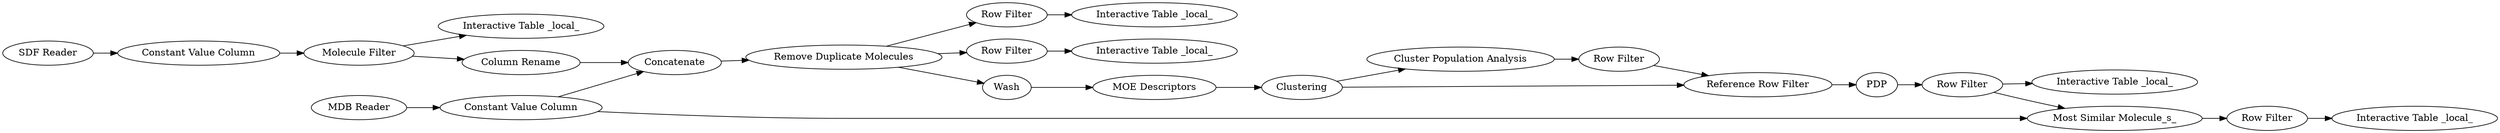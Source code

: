 digraph {
	3 [label="Constant Value Column"]
	4 [label="Constant Value Column"]
	5 [label="Molecule Filter"]
	6 [label="Interactive Table _local_"]
	7 [label="Column Rename"]
	8 [label=Concatenate]
	9 [label="Remove Duplicate Molecules"]
	10 [label="Row Filter"]
	11 [label="Row Filter"]
	12 [label="Interactive Table _local_"]
	13 [label="Interactive Table _local_"]
	14 [label=Wash]
	15 [label="MOE Descriptors"]
	16 [label=Clustering]
	17 [label="Cluster Population Analysis"]
	18 [label="Row Filter"]
	19 [label="Reference Row Filter"]
	20 [label=PDP]
	21 [label="Row Filter"]
	22 [label="Interactive Table _local_"]
	23 [label="Most Similar Molecule_s_"]
	24 [label="Row Filter"]
	25 [label="Interactive Table _local_"]
	26 [label="MDB Reader"]
	27 [label="SDF Reader"]
	3 -> 8
	3 -> 23
	4 -> 5
	5 -> 7
	5 -> 6
	7 -> 8
	8 -> 9
	9 -> 11
	9 -> 10
	9 -> 14
	10 -> 12
	11 -> 13
	14 -> 15
	15 -> 16
	16 -> 17
	16 -> 19
	17 -> 18
	18 -> 19
	19 -> 20
	20 -> 21
	21 -> 23
	21 -> 22
	23 -> 24
	24 -> 25
	26 -> 3
	27 -> 4
	rankdir=LR
}
